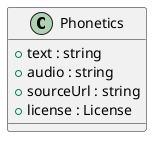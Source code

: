 @startuml Phonetics

class Phonetics
{
    + text : string
    + audio : string
    + sourceUrl : string
    + license : License
}

@enduml